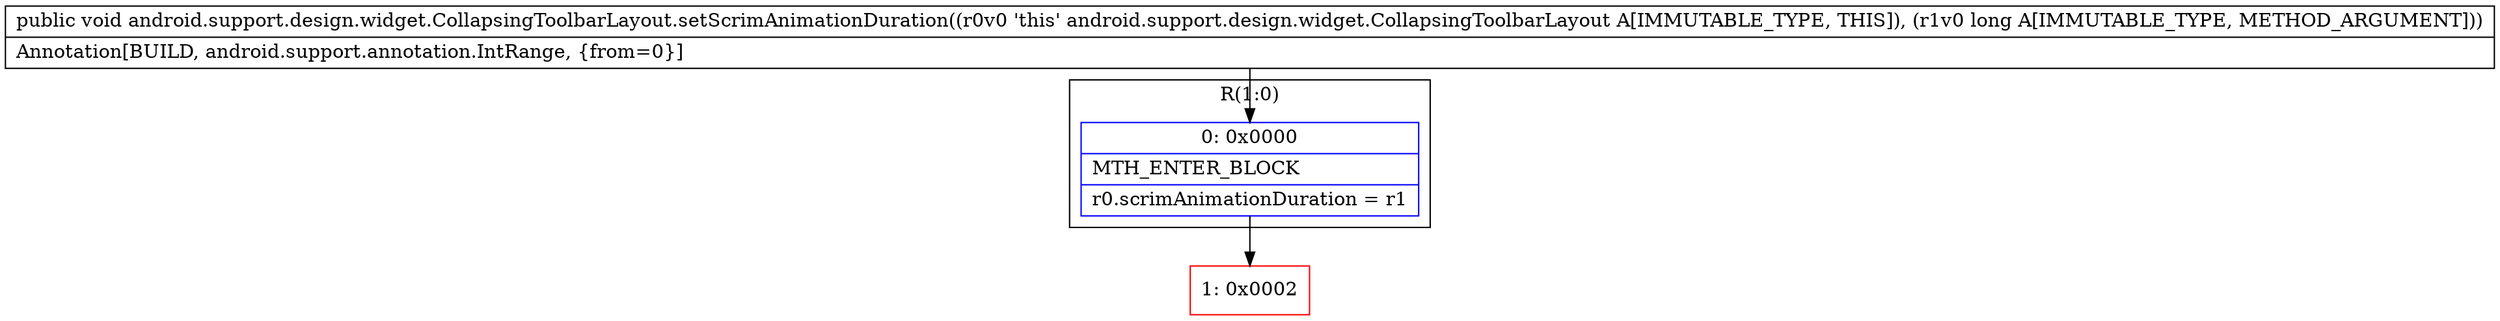 digraph "CFG forandroid.support.design.widget.CollapsingToolbarLayout.setScrimAnimationDuration(J)V" {
subgraph cluster_Region_1572555555 {
label = "R(1:0)";
node [shape=record,color=blue];
Node_0 [shape=record,label="{0\:\ 0x0000|MTH_ENTER_BLOCK\l|r0.scrimAnimationDuration = r1\l}"];
}
Node_1 [shape=record,color=red,label="{1\:\ 0x0002}"];
MethodNode[shape=record,label="{public void android.support.design.widget.CollapsingToolbarLayout.setScrimAnimationDuration((r0v0 'this' android.support.design.widget.CollapsingToolbarLayout A[IMMUTABLE_TYPE, THIS]), (r1v0 long A[IMMUTABLE_TYPE, METHOD_ARGUMENT]))  | Annotation[BUILD, android.support.annotation.IntRange, \{from=0\}]\l}"];
MethodNode -> Node_0;
Node_0 -> Node_1;
}

